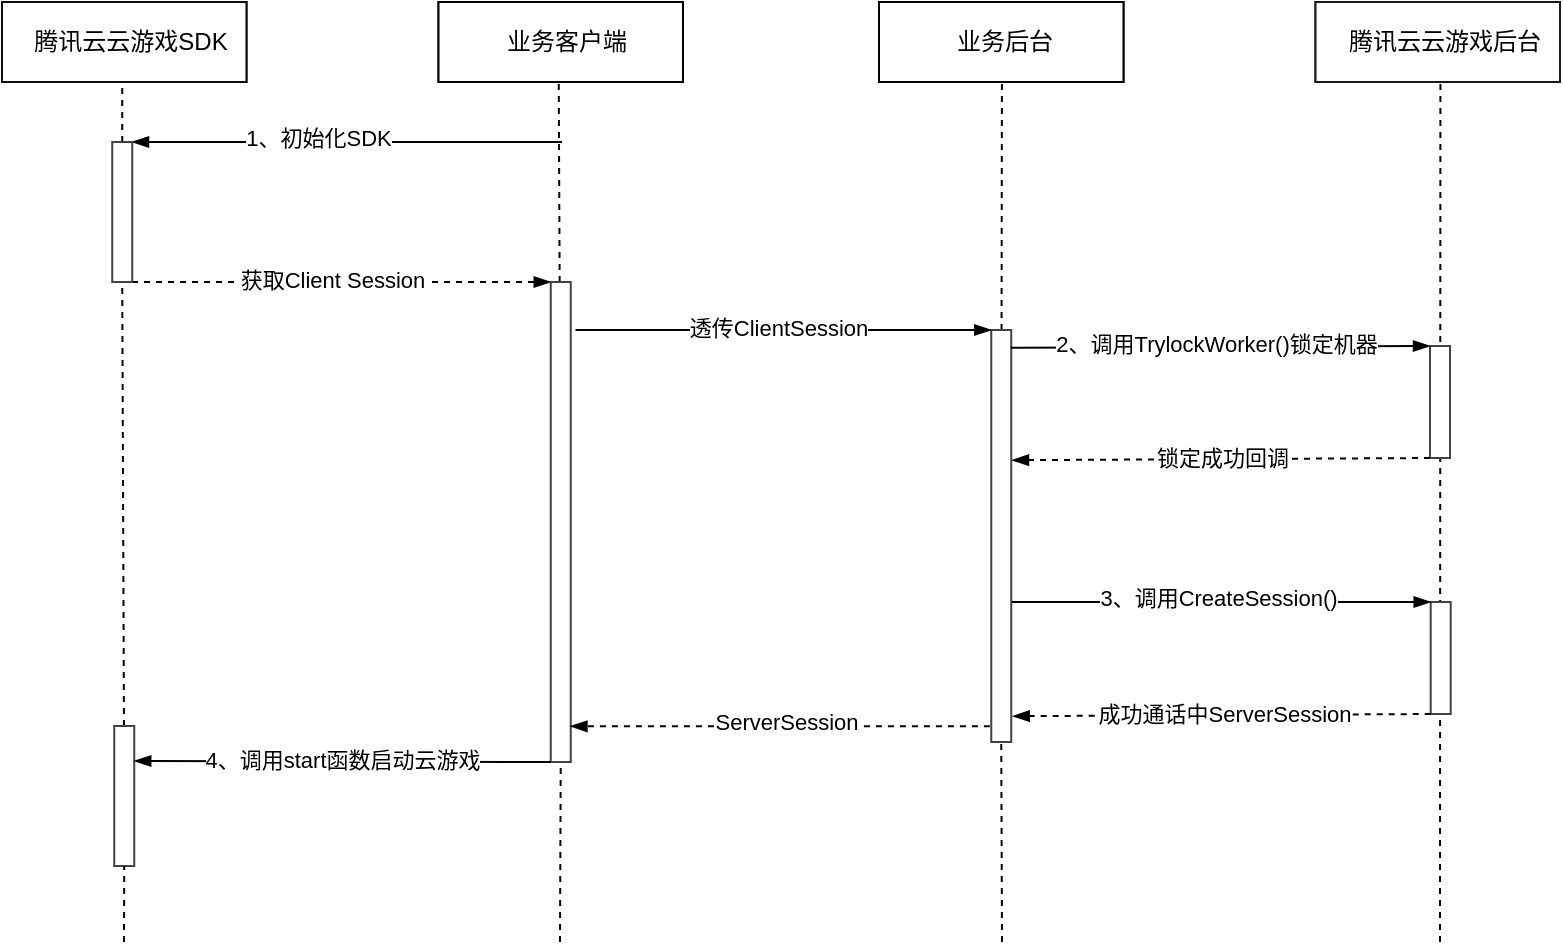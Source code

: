 <mxfile version="15.8.2" type="github">
  <diagram id="Ht1M8jgEwFfnCIfOTk4-" name="Page-1">
    <mxGraphModel dx="2431" dy="1172" grid="1" gridSize="10" guides="1" tooltips="1" connect="1" arrows="1" fold="1" page="1" pageScale="1" pageWidth="1169" pageHeight="827" math="0" shadow="0">
      <root>
        <mxCell id="0" />
        <mxCell id="1" parent="0" />
        <mxCell id="WoO2-zIwluf7Z4JxM-RB-1" value="" style="group;imageAlign=center;imageVerticalAlign=middle;strokeColor=#000000;" vertex="1" connectable="0" parent="1">
          <mxGeometry x="140" y="170" width="122.239" height="40" as="geometry" />
        </mxCell>
        <mxCell id="WoO2-zIwluf7Z4JxM-RB-2" value="" style="rounded=0;whiteSpace=wrap;html=1;labelBackgroundColor=none;fontColor=#B3B3B3;strokeColor=#0D0D0D;" vertex="1" parent="WoO2-zIwluf7Z4JxM-RB-1">
          <mxGeometry width="122.239" height="40" as="geometry" />
        </mxCell>
        <mxCell id="WoO2-zIwluf7Z4JxM-RB-3" value="&lt;font color=&quot;#000000&quot;&gt;腾讯云云游戏SDK&lt;/font&gt;" style="text;html=1;resizable=0;autosize=1;align=center;verticalAlign=middle;points=[];fillColor=none;strokeColor=none;rounded=0;fontColor=#B3B3B3;labelBackgroundColor=none;" vertex="1" parent="WoO2-zIwluf7Z4JxM-RB-1">
          <mxGeometry x="9.406" y="9.997" width="110" height="20" as="geometry" />
        </mxCell>
        <mxCell id="WoO2-zIwluf7Z4JxM-RB-6" value="" style="group;imageAlign=center;imageVerticalAlign=middle;strokeColor=#000000;" vertex="1" connectable="0" parent="1">
          <mxGeometry x="358.254" y="170" width="122.239" height="40" as="geometry" />
        </mxCell>
        <mxCell id="WoO2-zIwluf7Z4JxM-RB-7" value="" style="rounded=0;whiteSpace=wrap;html=1;labelBackgroundColor=none;fontColor=#B3B3B3;strokeColor=#000000;" vertex="1" parent="WoO2-zIwluf7Z4JxM-RB-6">
          <mxGeometry width="122.239" height="40" as="geometry" />
        </mxCell>
        <mxCell id="WoO2-zIwluf7Z4JxM-RB-8" value="&lt;font color=&quot;#000000&quot;&gt;业务客户端&lt;/font&gt;" style="text;html=1;resizable=0;autosize=1;align=center;verticalAlign=middle;points=[];fillColor=none;strokeColor=none;rounded=0;fontColor=#B3B3B3;labelBackgroundColor=none;" vertex="1" parent="WoO2-zIwluf7Z4JxM-RB-6">
          <mxGeometry x="23.511" y="9.997" width="80" height="20" as="geometry" />
        </mxCell>
        <mxCell id="WoO2-zIwluf7Z4JxM-RB-9" value="" style="group;imageAlign=center;imageVerticalAlign=middle;strokeColor=#000000;" vertex="1" connectable="0" parent="1">
          <mxGeometry x="578.507" y="170" width="122.239" height="40" as="geometry" />
        </mxCell>
        <mxCell id="WoO2-zIwluf7Z4JxM-RB-10" value="" style="rounded=0;whiteSpace=wrap;html=1;labelBackgroundColor=none;fontColor=#B3B3B3;strokeColor=#030303;" vertex="1" parent="WoO2-zIwluf7Z4JxM-RB-9">
          <mxGeometry width="122.239" height="40" as="geometry" />
        </mxCell>
        <mxCell id="WoO2-zIwluf7Z4JxM-RB-11" value="&lt;font color=&quot;#000000&quot;&gt;业务后台&lt;/font&gt;" style="text;html=1;resizable=0;autosize=1;align=center;verticalAlign=middle;points=[];fillColor=none;strokeColor=none;rounded=0;fontColor=#B3B3B3;labelBackgroundColor=none;" vertex="1" parent="WoO2-zIwluf7Z4JxM-RB-9">
          <mxGeometry x="32.914" y="9.997" width="60" height="20" as="geometry" />
        </mxCell>
        <mxCell id="WoO2-zIwluf7Z4JxM-RB-12" value="" style="group;imageAlign=center;imageVerticalAlign=middle;strokeColor=#000000;" vertex="1" connectable="0" parent="1">
          <mxGeometry x="796.761" y="170" width="122.239" height="40" as="geometry" />
        </mxCell>
        <mxCell id="WoO2-zIwluf7Z4JxM-RB-13" value="" style="rounded=0;whiteSpace=wrap;html=1;labelBackgroundColor=none;fontColor=#B3B3B3;strokeColor=#191919;" vertex="1" parent="WoO2-zIwluf7Z4JxM-RB-12">
          <mxGeometry width="122.239" height="40" as="geometry" />
        </mxCell>
        <mxCell id="WoO2-zIwluf7Z4JxM-RB-14" value="&lt;font color=&quot;#000000&quot;&gt;腾讯云云游戏后台&lt;/font&gt;" style="text;html=1;resizable=0;autosize=1;align=center;verticalAlign=middle;points=[];fillColor=none;strokeColor=none;rounded=0;fontColor=#B3B3B3;labelBackgroundColor=none;" vertex="1" parent="WoO2-zIwluf7Z4JxM-RB-12">
          <mxGeometry x="9.406" y="9.997" width="110" height="20" as="geometry" />
        </mxCell>
        <mxCell id="WoO2-zIwluf7Z4JxM-RB-15" value="" style="endArrow=none;dashed=1;html=1;strokeWidth=1;rounded=0;entryX=0.5;entryY=1;entryDx=0;entryDy=0;startArrow=none;" edge="1" parent="1" source="WoO2-zIwluf7Z4JxM-RB-34">
          <mxGeometry x="139" y="170" width="50" height="50" as="geometry">
            <mxPoint x="200.119" y="700" as="sourcePoint" />
            <mxPoint x="200.119" y="210" as="targetPoint" />
          </mxGeometry>
        </mxCell>
        <mxCell id="WoO2-zIwluf7Z4JxM-RB-16" value="" style="endArrow=none;dashed=1;html=1;strokeWidth=1;rounded=0;entryX=0.5;entryY=1;entryDx=0;entryDy=0;startArrow=none;" edge="1" parent="1" source="WoO2-zIwluf7Z4JxM-RB-23">
          <mxGeometry x="188" y="170" width="50" height="50" as="geometry">
            <mxPoint x="417.903" y="700" as="sourcePoint" />
            <mxPoint x="418.373" y="210" as="targetPoint" />
          </mxGeometry>
        </mxCell>
        <mxCell id="WoO2-zIwluf7Z4JxM-RB-18" value="" style="endArrow=none;dashed=1;html=1;strokeWidth=1;rounded=0;entryX=0.5;entryY=1;entryDx=0;entryDy=0;startArrow=none;" edge="1" parent="1" source="WoO2-zIwluf7Z4JxM-RB-33">
          <mxGeometry x="241" y="170" width="50" height="50" as="geometry">
            <mxPoint x="639.959" y="700" as="sourcePoint" />
            <mxPoint x="639.959" y="210" as="targetPoint" />
          </mxGeometry>
        </mxCell>
        <mxCell id="WoO2-zIwluf7Z4JxM-RB-19" value="" style="endArrow=none;dashed=1;html=1;strokeWidth=1;rounded=0;entryX=0.5;entryY=1;entryDx=0;entryDy=0;startArrow=none;" edge="1" parent="1">
          <mxGeometry x="291" y="170" width="50" height="50" as="geometry">
            <mxPoint x="859" y="640" as="sourcePoint" />
            <mxPoint x="859.213" y="210" as="targetPoint" />
          </mxGeometry>
        </mxCell>
        <mxCell id="WoO2-zIwluf7Z4JxM-RB-24" value="" style="endArrow=blockThin;html=1;rounded=0;strokeWidth=1;entryX=1;entryY=0;entryDx=0;entryDy=0;endFill=1;" edge="1" parent="1">
          <mxGeometry width="50" height="50" relative="1" as="geometry">
            <mxPoint x="420" y="240" as="sourcePoint" />
            <mxPoint x="205" y="240.0" as="targetPoint" />
          </mxGeometry>
        </mxCell>
        <mxCell id="WoO2-zIwluf7Z4JxM-RB-25" value="1、初始化SDK" style="edgeLabel;html=1;align=center;verticalAlign=middle;resizable=0;points=[];" vertex="1" connectable="0" parent="WoO2-zIwluf7Z4JxM-RB-24">
          <mxGeometry x="0.188" y="-2" relative="1" as="geometry">
            <mxPoint x="5" as="offset" />
          </mxGeometry>
        </mxCell>
        <mxCell id="WoO2-zIwluf7Z4JxM-RB-29" value="" style="endArrow=blockThin;html=1;rounded=0;strokeWidth=1;entryX=0;entryY=0;entryDx=0;entryDy=0;endFill=1;exitX=1;exitY=1;exitDx=0;exitDy=0;dashed=1;" edge="1" parent="1" target="WoO2-zIwluf7Z4JxM-RB-23">
          <mxGeometry width="50" height="50" relative="1" as="geometry">
            <mxPoint x="205" y="310" as="sourcePoint" />
            <mxPoint x="140" y="380" as="targetPoint" />
          </mxGeometry>
        </mxCell>
        <mxCell id="WoO2-zIwluf7Z4JxM-RB-30" value="获取Client Session" style="edgeLabel;html=1;align=center;verticalAlign=middle;resizable=0;points=[];" vertex="1" connectable="0" parent="WoO2-zIwluf7Z4JxM-RB-29">
          <mxGeometry x="0.188" y="-2" relative="1" as="geometry">
            <mxPoint x="-25" y="-3" as="offset" />
          </mxGeometry>
        </mxCell>
        <mxCell id="WoO2-zIwluf7Z4JxM-RB-34" value="" style="rounded=0;whiteSpace=wrap;html=1;strokeColor=#424242;fillColor=#FFFFFF;" vertex="1" parent="1">
          <mxGeometry x="195.12" y="240" width="10" height="70" as="geometry" />
        </mxCell>
        <mxCell id="WoO2-zIwluf7Z4JxM-RB-35" value="" style="endArrow=none;dashed=1;html=1;strokeWidth=1;rounded=0;entryX=0.5;entryY=1;entryDx=0;entryDy=0;startArrow=none;" edge="1" parent="1" source="WoO2-zIwluf7Z4JxM-RB-54" target="WoO2-zIwluf7Z4JxM-RB-34">
          <mxGeometry x="139" y="170" width="50" height="50" as="geometry">
            <mxPoint x="200.119" y="700" as="sourcePoint" />
            <mxPoint x="200.119" y="210" as="targetPoint" />
          </mxGeometry>
        </mxCell>
        <mxCell id="WoO2-zIwluf7Z4JxM-RB-23" value="" style="rounded=0;whiteSpace=wrap;html=1;strokeColor=#424242;" vertex="1" parent="1">
          <mxGeometry x="414.37" y="310" width="10" height="240" as="geometry" />
        </mxCell>
        <mxCell id="WoO2-zIwluf7Z4JxM-RB-36" value="" style="endArrow=none;dashed=1;html=1;strokeWidth=1;rounded=0;entryX=0.5;entryY=1;entryDx=0;entryDy=0;" edge="1" parent="1" target="WoO2-zIwluf7Z4JxM-RB-23">
          <mxGeometry x="188" y="170" width="50" height="50" as="geometry">
            <mxPoint x="419" y="640" as="sourcePoint" />
            <mxPoint x="418.373" y="210" as="targetPoint" />
          </mxGeometry>
        </mxCell>
        <mxCell id="WoO2-zIwluf7Z4JxM-RB-33" value="" style="rounded=0;whiteSpace=wrap;html=1;strokeColor=#424242;" vertex="1" parent="1">
          <mxGeometry x="634.63" y="334" width="10" height="206" as="geometry" />
        </mxCell>
        <mxCell id="WoO2-zIwluf7Z4JxM-RB-37" value="" style="endArrow=none;dashed=1;html=1;strokeWidth=1;rounded=0;entryX=0.5;entryY=1;entryDx=0;entryDy=0;" edge="1" parent="1" target="WoO2-zIwluf7Z4JxM-RB-33">
          <mxGeometry x="241" y="170" width="50" height="50" as="geometry">
            <mxPoint x="640" y="640" as="sourcePoint" />
            <mxPoint x="639.959" y="210" as="targetPoint" />
          </mxGeometry>
        </mxCell>
        <mxCell id="WoO2-zIwluf7Z4JxM-RB-40" value="" style="rounded=0;whiteSpace=wrap;html=1;strokeColor=#424242;fillColor=#FFFFFF;" vertex="1" parent="1">
          <mxGeometry x="854" y="342" width="10" height="56" as="geometry" />
        </mxCell>
        <mxCell id="WoO2-zIwluf7Z4JxM-RB-42" value="" style="endArrow=blockThin;html=1;rounded=0;strokeWidth=1;entryX=0;entryY=0;entryDx=0;entryDy=0;endFill=1;exitX=0.965;exitY=0.043;exitDx=0;exitDy=0;exitPerimeter=0;" edge="1" parent="1" source="WoO2-zIwluf7Z4JxM-RB-33" target="WoO2-zIwluf7Z4JxM-RB-40">
          <mxGeometry width="50" height="50" relative="1" as="geometry">
            <mxPoint x="650" y="342" as="sourcePoint" />
            <mxPoint x="634.63" y="389.71" as="targetPoint" />
          </mxGeometry>
        </mxCell>
        <mxCell id="WoO2-zIwluf7Z4JxM-RB-43" value="2、调用TrylockWorker()锁定机器" style="edgeLabel;html=1;align=center;verticalAlign=middle;resizable=0;points=[];" vertex="1" connectable="0" parent="WoO2-zIwluf7Z4JxM-RB-42">
          <mxGeometry x="0.188" y="-2" relative="1" as="geometry">
            <mxPoint x="-22" y="-4" as="offset" />
          </mxGeometry>
        </mxCell>
        <mxCell id="WoO2-zIwluf7Z4JxM-RB-44" value="" style="endArrow=blockThin;html=1;rounded=0;strokeWidth=1;entryX=1.037;entryY=0.316;entryDx=0;entryDy=0;endFill=1;exitX=0;exitY=1;exitDx=0;exitDy=0;dashed=1;entryPerimeter=0;" edge="1" parent="1" source="WoO2-zIwluf7Z4JxM-RB-40" target="WoO2-zIwluf7Z4JxM-RB-33">
          <mxGeometry width="50" height="50" relative="1" as="geometry">
            <mxPoint x="664.63" y="430" as="sourcePoint" />
            <mxPoint x="854.0" y="430" as="targetPoint" />
          </mxGeometry>
        </mxCell>
        <mxCell id="WoO2-zIwluf7Z4JxM-RB-45" value="锁定成功回调" style="edgeLabel;html=1;align=center;verticalAlign=middle;resizable=0;points=[];" vertex="1" connectable="0" parent="WoO2-zIwluf7Z4JxM-RB-44">
          <mxGeometry x="0.188" y="-2" relative="1" as="geometry">
            <mxPoint x="20" y="1" as="offset" />
          </mxGeometry>
        </mxCell>
        <mxCell id="WoO2-zIwluf7Z4JxM-RB-47" value="" style="rounded=0;whiteSpace=wrap;html=1;strokeColor=#424242;fillColor=#FFFFFF;" vertex="1" parent="1">
          <mxGeometry x="854.35" y="470" width="10" height="56" as="geometry" />
        </mxCell>
        <mxCell id="WoO2-zIwluf7Z4JxM-RB-48" value="" style="endArrow=blockThin;html=1;rounded=0;strokeWidth=1;entryX=0;entryY=0;entryDx=0;entryDy=0;endFill=1;" edge="1" parent="1" target="WoO2-zIwluf7Z4JxM-RB-47">
          <mxGeometry width="50" height="50" relative="1" as="geometry">
            <mxPoint x="645" y="470" as="sourcePoint" />
            <mxPoint x="634.98" y="517.71" as="targetPoint" />
          </mxGeometry>
        </mxCell>
        <mxCell id="WoO2-zIwluf7Z4JxM-RB-49" value="3、调用CreateSession()" style="edgeLabel;html=1;align=center;verticalAlign=middle;resizable=0;points=[];" vertex="1" connectable="0" parent="WoO2-zIwluf7Z4JxM-RB-48">
          <mxGeometry x="0.188" y="-2" relative="1" as="geometry">
            <mxPoint x="-22" y="-4" as="offset" />
          </mxGeometry>
        </mxCell>
        <mxCell id="WoO2-zIwluf7Z4JxM-RB-50" value="" style="endArrow=blockThin;html=1;rounded=0;strokeWidth=1;entryX=1.037;entryY=0.316;entryDx=0;entryDy=0;endFill=1;exitX=0;exitY=1;exitDx=0;exitDy=0;dashed=1;entryPerimeter=0;" edge="1" parent="1" source="WoO2-zIwluf7Z4JxM-RB-47">
          <mxGeometry width="50" height="50" relative="1" as="geometry">
            <mxPoint x="664.98" y="558" as="sourcePoint" />
            <mxPoint x="645.35" y="527.096" as="targetPoint" />
          </mxGeometry>
        </mxCell>
        <mxCell id="WoO2-zIwluf7Z4JxM-RB-51" value="&lt;font style=&quot;vertical-align: inherit&quot;&gt;&lt;font style=&quot;vertical-align: inherit&quot;&gt;&lt;font style=&quot;vertical-align: inherit&quot;&gt;&lt;font style=&quot;vertical-align: inherit&quot;&gt;&lt;font style=&quot;vertical-align: inherit&quot;&gt;&lt;font style=&quot;vertical-align: inherit&quot;&gt;&lt;font style=&quot;vertical-align: inherit&quot;&gt;&lt;font style=&quot;vertical-align: inherit&quot;&gt;&lt;font style=&quot;vertical-align: inherit&quot;&gt;&lt;font style=&quot;vertical-align: inherit&quot;&gt;成功通话中ServerSession&lt;/font&gt;&lt;/font&gt;&lt;/font&gt;&lt;/font&gt;&lt;/font&gt;&lt;/font&gt;&lt;/font&gt;&lt;/font&gt;&lt;/font&gt;&lt;/font&gt;" style="edgeLabel;html=1;align=center;verticalAlign=middle;resizable=0;points=[];" vertex="1" connectable="0" parent="WoO2-zIwluf7Z4JxM-RB-50">
          <mxGeometry x="0.188" y="-2" relative="1" as="geometry">
            <mxPoint x="20" y="1" as="offset" />
          </mxGeometry>
        </mxCell>
        <mxCell id="WoO2-zIwluf7Z4JxM-RB-52" value="" style="endArrow=blockThin;html=1;rounded=0;strokeWidth=1;endFill=1;exitX=-0.069;exitY=0.991;exitDx=0;exitDy=0;entryX=0.985;entryY=0.992;entryDx=0;entryDy=0;entryPerimeter=0;exitPerimeter=0;dashed=1;" edge="1" parent="1">
          <mxGeometry width="50" height="50" relative="1" as="geometry">
            <mxPoint x="633.94" y="532.146" as="sourcePoint" />
            <mxPoint x="424.22" y="532.16" as="targetPoint" />
          </mxGeometry>
        </mxCell>
        <mxCell id="WoO2-zIwluf7Z4JxM-RB-53" value="ServerSession" style="edgeLabel;html=1;align=center;verticalAlign=middle;resizable=0;points=[];" vertex="1" connectable="0" parent="WoO2-zIwluf7Z4JxM-RB-52">
          <mxGeometry x="0.188" y="-2" relative="1" as="geometry">
            <mxPoint x="22" as="offset" />
          </mxGeometry>
        </mxCell>
        <mxCell id="WoO2-zIwluf7Z4JxM-RB-54" value="" style="rounded=0;whiteSpace=wrap;html=1;strokeColor=#424242;fillColor=#FFFFFF;" vertex="1" parent="1">
          <mxGeometry x="196.12" y="532" width="10" height="70" as="geometry" />
        </mxCell>
        <mxCell id="WoO2-zIwluf7Z4JxM-RB-55" value="" style="endArrow=none;dashed=1;html=1;strokeWidth=1;rounded=0;entryX=0.5;entryY=1;entryDx=0;entryDy=0;" edge="1" parent="1" target="WoO2-zIwluf7Z4JxM-RB-54">
          <mxGeometry x="139" y="170" width="50" height="50" as="geometry">
            <mxPoint x="201" y="640" as="sourcePoint" />
            <mxPoint x="200.12" y="310" as="targetPoint" />
          </mxGeometry>
        </mxCell>
        <mxCell id="WoO2-zIwluf7Z4JxM-RB-56" value="" style="endArrow=blockThin;html=1;rounded=0;strokeWidth=1;endFill=1;exitX=0;exitY=1;exitDx=0;exitDy=0;entryX=1;entryY=0.25;entryDx=0;entryDy=0;" edge="1" parent="1" source="WoO2-zIwluf7Z4JxM-RB-23" target="WoO2-zIwluf7Z4JxM-RB-54">
          <mxGeometry width="50" height="50" relative="1" as="geometry">
            <mxPoint x="414" y="539" as="sourcePoint" />
            <mxPoint x="199" y="539" as="targetPoint" />
          </mxGeometry>
        </mxCell>
        <mxCell id="WoO2-zIwluf7Z4JxM-RB-57" value="4、调用start函数启动云游戏" style="edgeLabel;html=1;align=center;verticalAlign=middle;resizable=0;points=[];" vertex="1" connectable="0" parent="WoO2-zIwluf7Z4JxM-RB-56">
          <mxGeometry x="0.188" y="-2" relative="1" as="geometry">
            <mxPoint x="19" y="1" as="offset" />
          </mxGeometry>
        </mxCell>
        <mxCell id="WoO2-zIwluf7Z4JxM-RB-58" value="" style="endArrow=blockThin;html=1;rounded=0;strokeWidth=1;entryX=0;entryY=0;entryDx=0;entryDy=0;endFill=1;exitX=1.239;exitY=0.1;exitDx=0;exitDy=0;exitPerimeter=0;" edge="1" parent="1" source="WoO2-zIwluf7Z4JxM-RB-23" target="WoO2-zIwluf7Z4JxM-RB-33">
          <mxGeometry width="50" height="50" relative="1" as="geometry">
            <mxPoint x="470" y="280" as="sourcePoint" />
            <mxPoint x="255" y="280" as="targetPoint" />
          </mxGeometry>
        </mxCell>
        <mxCell id="WoO2-zIwluf7Z4JxM-RB-59" value="&lt;font style=&quot;vertical-align: inherit&quot;&gt;&lt;font style=&quot;vertical-align: inherit&quot;&gt;透传ClientSession&lt;/font&gt;&lt;/font&gt;" style="edgeLabel;html=1;align=center;verticalAlign=middle;resizable=0;points=[];" vertex="1" connectable="0" parent="WoO2-zIwluf7Z4JxM-RB-58">
          <mxGeometry x="0.188" y="-2" relative="1" as="geometry">
            <mxPoint x="-23" y="-3" as="offset" />
          </mxGeometry>
        </mxCell>
      </root>
    </mxGraphModel>
  </diagram>
</mxfile>

